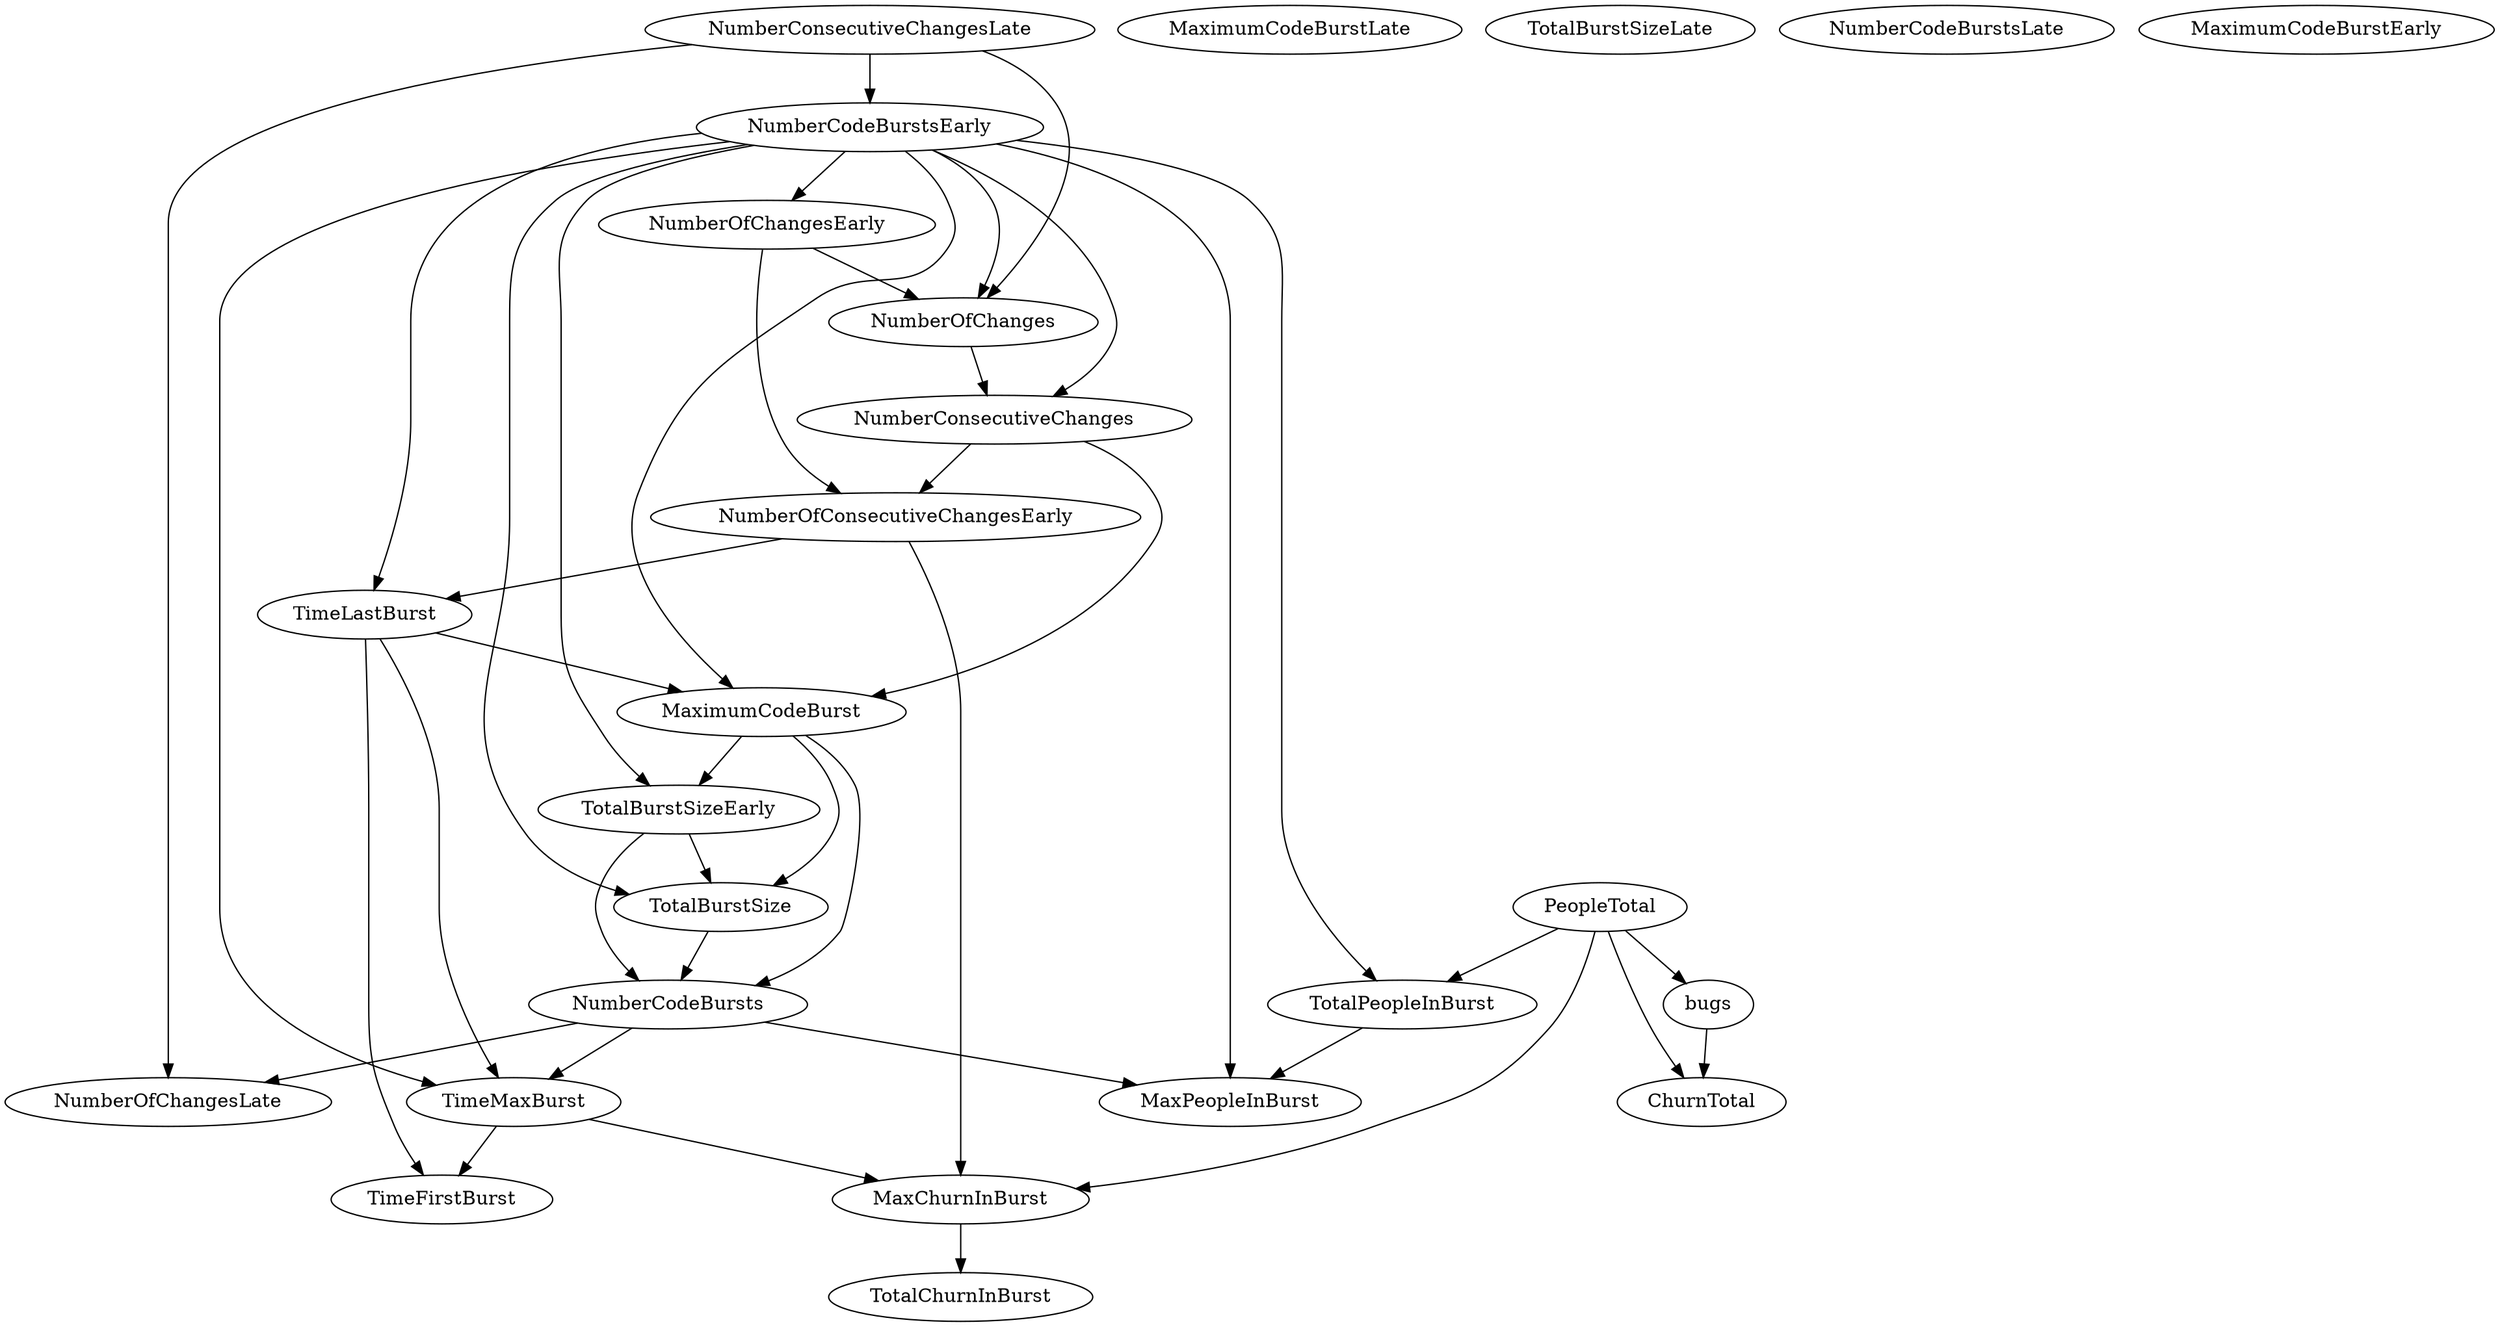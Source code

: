 digraph {
   TotalPeopleInBurst;
   MaximumCodeBurstLate;
   NumberOfChanges;
   MaxPeopleInBurst;
   TotalBurstSizeLate;
   NumberCodeBurstsLate;
   NumberOfChangesLate;
   NumberOfChangesEarly;
   MaxChurnInBurst;
   MaximumCodeBurstEarly;
   NumberCodeBurstsEarly;
   TimeFirstBurst;
   TotalChurnInBurst;
   ChurnTotal;
   MaximumCodeBurst;
   NumberOfConsecutiveChangesEarly;
   NumberConsecutiveChangesLate;
   TotalBurstSizeEarly;
   TotalBurstSize;
   TimeMaxBurst;
   NumberConsecutiveChanges;
   TimeLastBurst;
   NumberCodeBursts;
   PeopleTotal;
   bugs;
   TotalPeopleInBurst -> MaxPeopleInBurst;
   NumberOfChanges -> NumberConsecutiveChanges;
   NumberOfChangesEarly -> NumberOfChanges;
   NumberOfChangesEarly -> NumberOfConsecutiveChangesEarly;
   MaxChurnInBurst -> TotalChurnInBurst;
   NumberCodeBurstsEarly -> TotalPeopleInBurst;
   NumberCodeBurstsEarly -> NumberOfChanges;
   NumberCodeBurstsEarly -> MaxPeopleInBurst;
   NumberCodeBurstsEarly -> NumberOfChangesEarly;
   NumberCodeBurstsEarly -> MaximumCodeBurst;
   NumberCodeBurstsEarly -> TotalBurstSizeEarly;
   NumberCodeBurstsEarly -> TotalBurstSize;
   NumberCodeBurstsEarly -> TimeMaxBurst;
   NumberCodeBurstsEarly -> NumberConsecutiveChanges;
   NumberCodeBurstsEarly -> TimeLastBurst;
   MaximumCodeBurst -> TotalBurstSizeEarly;
   MaximumCodeBurst -> TotalBurstSize;
   MaximumCodeBurst -> NumberCodeBursts;
   NumberOfConsecutiveChangesEarly -> MaxChurnInBurst;
   NumberOfConsecutiveChangesEarly -> TimeLastBurst;
   NumberConsecutiveChangesLate -> NumberOfChanges;
   NumberConsecutiveChangesLate -> NumberOfChangesLate;
   NumberConsecutiveChangesLate -> NumberCodeBurstsEarly;
   TotalBurstSizeEarly -> TotalBurstSize;
   TotalBurstSizeEarly -> NumberCodeBursts;
   TotalBurstSize -> NumberCodeBursts;
   TimeMaxBurst -> MaxChurnInBurst;
   TimeMaxBurst -> TimeFirstBurst;
   NumberConsecutiveChanges -> MaximumCodeBurst;
   NumberConsecutiveChanges -> NumberOfConsecutiveChangesEarly;
   TimeLastBurst -> TimeFirstBurst;
   TimeLastBurst -> MaximumCodeBurst;
   TimeLastBurst -> TimeMaxBurst;
   NumberCodeBursts -> MaxPeopleInBurst;
   NumberCodeBursts -> NumberOfChangesLate;
   NumberCodeBursts -> TimeMaxBurst;
   PeopleTotal -> TotalPeopleInBurst;
   PeopleTotal -> MaxChurnInBurst;
   PeopleTotal -> ChurnTotal;
   PeopleTotal -> bugs;
   bugs -> ChurnTotal;
}
